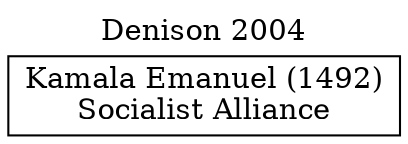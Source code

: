 // House preference flow
digraph "Kamala Emanuel (1492)_Denison_2004" {
	graph [label="Denison 2004" labelloc=t mclimit=10]
	node [shape=box]
	"Kamala Emanuel (1492)" [label="Kamala Emanuel (1492)
Socialist Alliance"]
}
